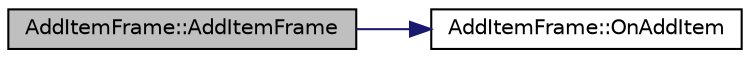 digraph "AddItemFrame::AddItemFrame"
{
  edge [fontname="Helvetica",fontsize="10",labelfontname="Helvetica",labelfontsize="10"];
  node [fontname="Helvetica",fontsize="10",shape=record];
  rankdir="LR";
  Node1 [label="AddItemFrame::AddItemFrame",height=0.2,width=0.4,color="black", fillcolor="grey75", style="filled", fontcolor="black"];
  Node1 -> Node2 [color="midnightblue",fontsize="10",style="solid"];
  Node2 [label="AddItemFrame::OnAddItem",height=0.2,width=0.4,color="black", fillcolor="white", style="filled",URL="$class_add_item_frame.html#abd99995dfff0641b38134c4ab71be35e"];
}

